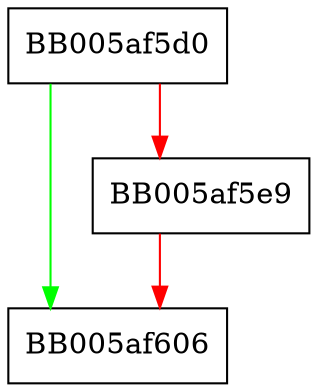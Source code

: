 digraph md_new {
  node [shape="box"];
  graph [splines=ortho];
  BB005af5d0 -> BB005af606 [color="green"];
  BB005af5d0 -> BB005af5e9 [color="red"];
  BB005af5e9 -> BB005af606 [color="red"];
}